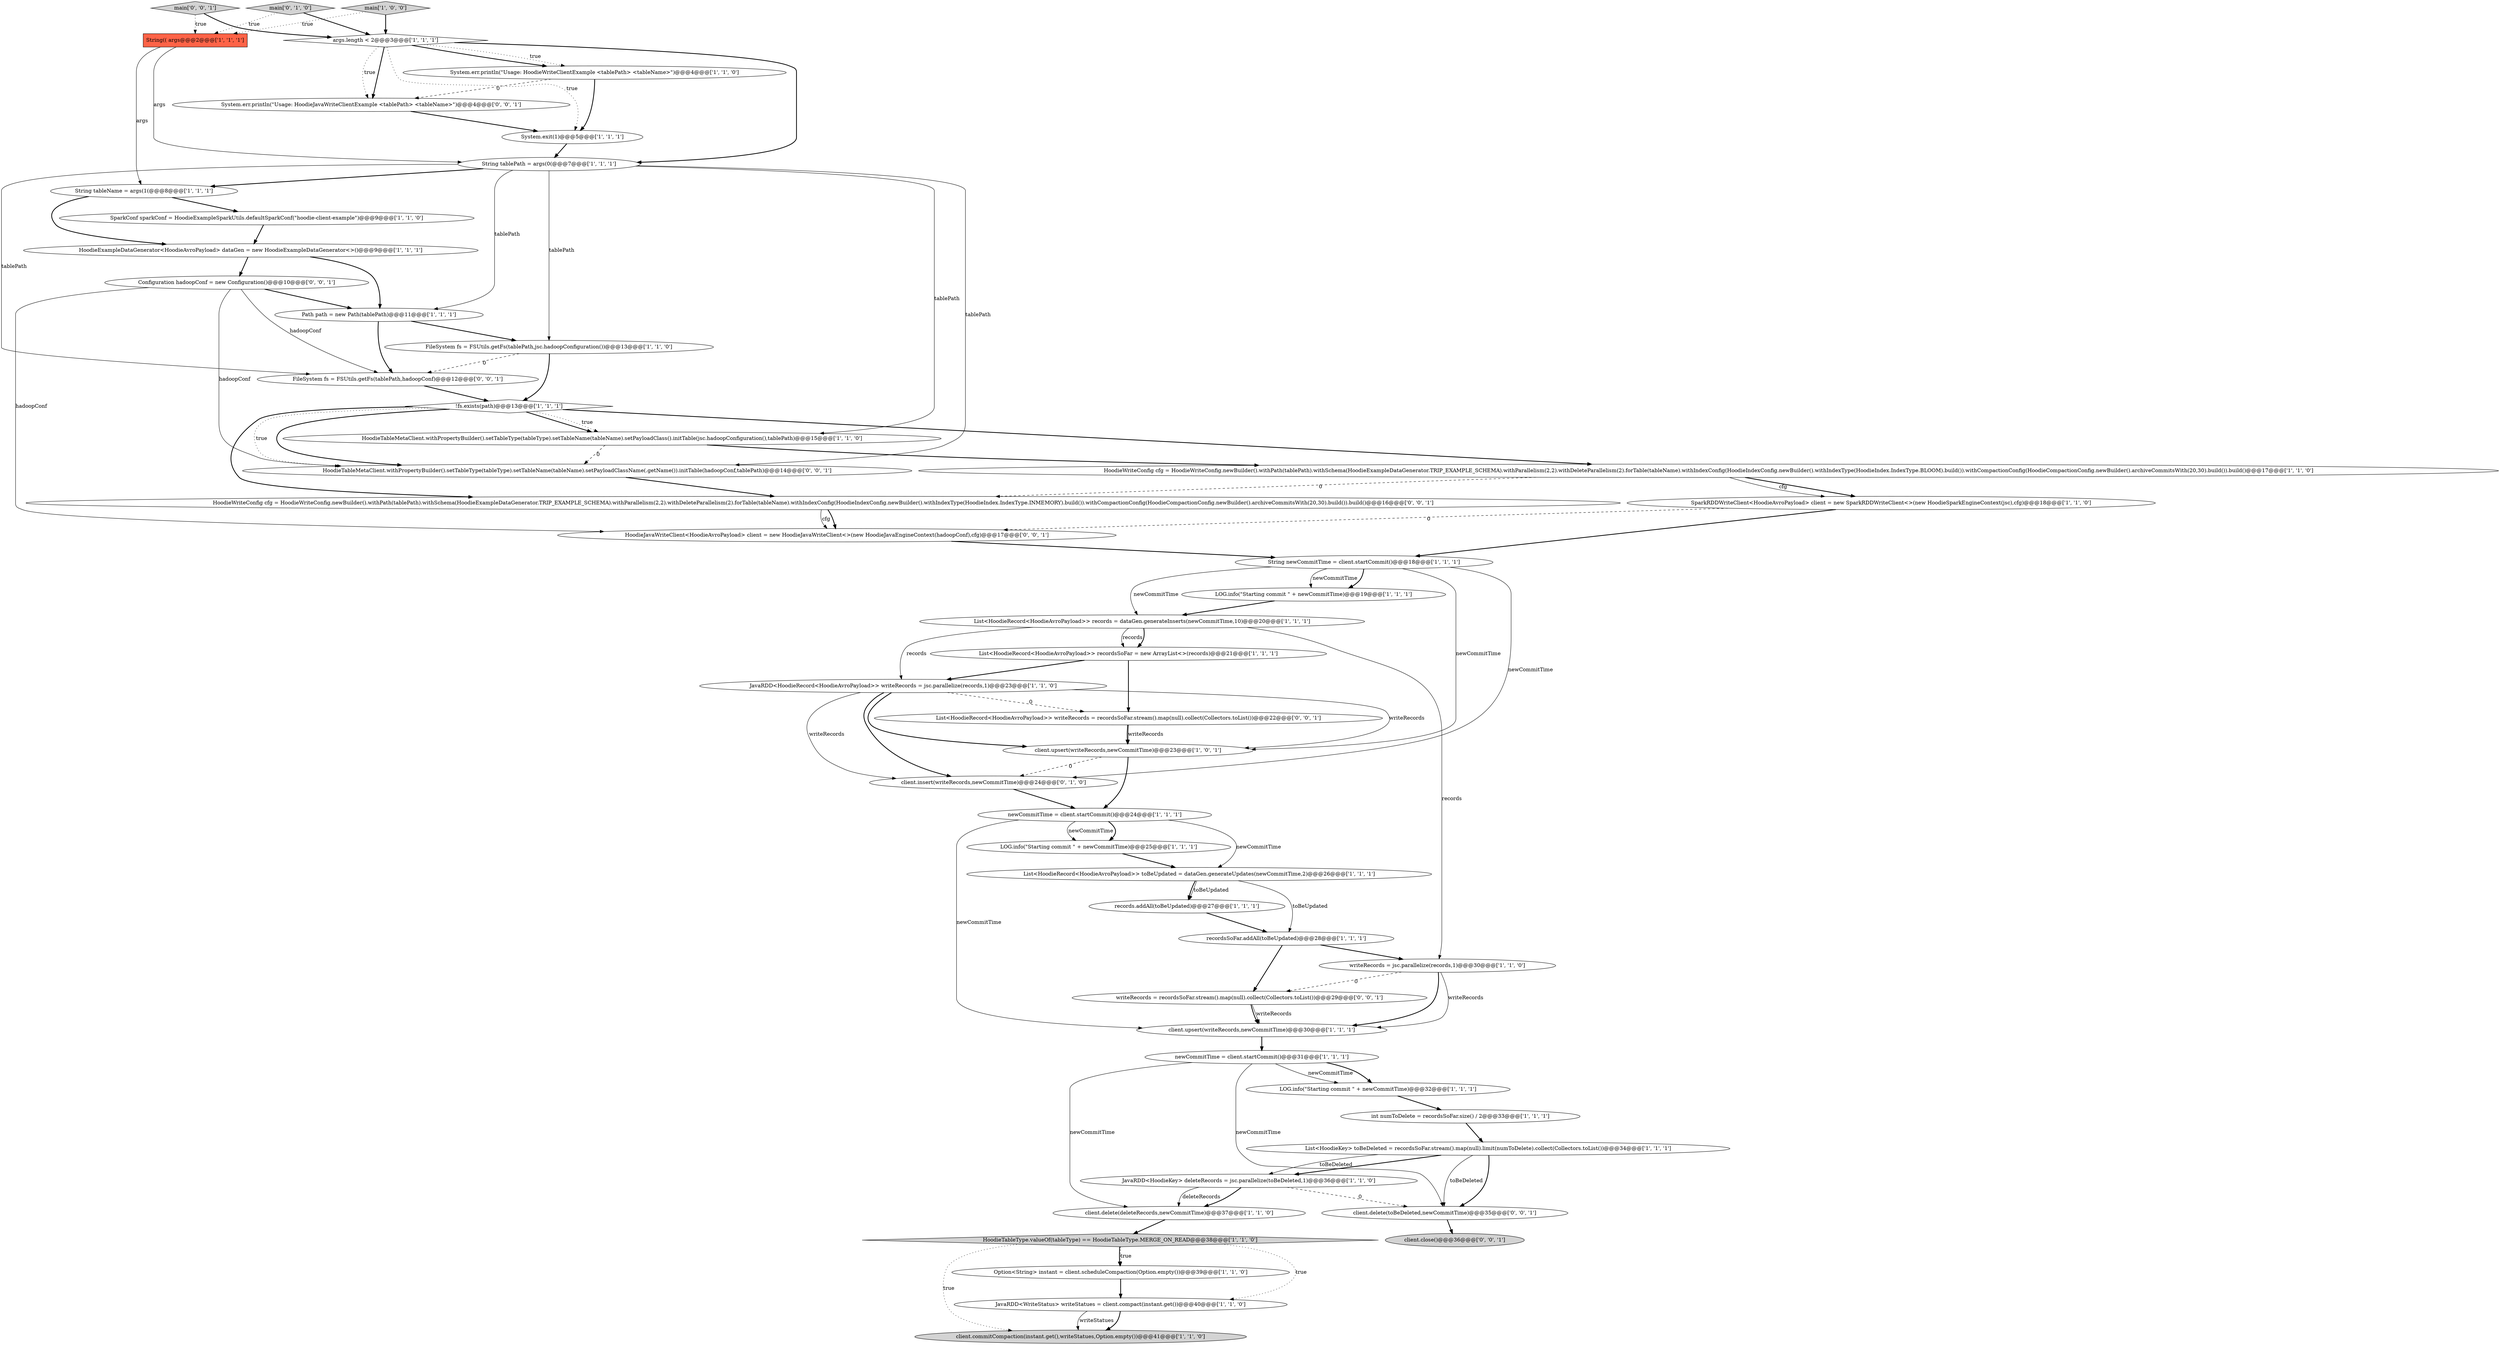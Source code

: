 digraph {
41 [style = filled, label = "FileSystem fs = FSUtils.getFs(tablePath,hadoopConf)@@@12@@@['0', '0', '1']", fillcolor = white, shape = ellipse image = "AAA0AAABBB3BBB"];
44 [style = filled, label = "writeRecords = recordsSoFar.stream().map(null).collect(Collectors.toList())@@@29@@@['0', '0', '1']", fillcolor = white, shape = ellipse image = "AAA0AAABBB3BBB"];
42 [style = filled, label = "Configuration hadoopConf = new Configuration()@@@10@@@['0', '0', '1']", fillcolor = white, shape = ellipse image = "AAA0AAABBB3BBB"];
10 [style = filled, label = "newCommitTime = client.startCommit()@@@31@@@['1', '1', '1']", fillcolor = white, shape = ellipse image = "AAA0AAABBB1BBB"];
16 [style = filled, label = "String newCommitTime = client.startCommit()@@@18@@@['1', '1', '1']", fillcolor = white, shape = ellipse image = "AAA0AAABBB1BBB"];
6 [style = filled, label = "LOG.info(\"Starting commit \" + newCommitTime)@@@25@@@['1', '1', '1']", fillcolor = white, shape = ellipse image = "AAA0AAABBB1BBB"];
12 [style = filled, label = "HoodieTableMetaClient.withPropertyBuilder().setTableType(tableType).setTableName(tableName).setPayloadClass().initTable(jsc.hadoopConfiguration(),tablePath)@@@15@@@['1', '1', '0']", fillcolor = white, shape = ellipse image = "AAA0AAABBB1BBB"];
40 [style = filled, label = "List<HoodieRecord<HoodieAvroPayload>> writeRecords = recordsSoFar.stream().map(null).collect(Collectors.toList())@@@22@@@['0', '0', '1']", fillcolor = white, shape = ellipse image = "AAA0AAABBB3BBB"];
3 [style = filled, label = "System.exit(1)@@@5@@@['1', '1', '1']", fillcolor = white, shape = ellipse image = "AAA0AAABBB1BBB"];
9 [style = filled, label = "String tablePath = args(0(@@@7@@@['1', '1', '1']", fillcolor = white, shape = ellipse image = "AAA0AAABBB1BBB"];
20 [style = filled, label = "LOG.info(\"Starting commit \" + newCommitTime)@@@19@@@['1', '1', '1']", fillcolor = white, shape = ellipse image = "AAA0AAABBB1BBB"];
29 [style = filled, label = "args.length < 2@@@3@@@['1', '1', '1']", fillcolor = white, shape = diamond image = "AAA0AAABBB1BBB"];
49 [style = filled, label = "client.close()@@@36@@@['0', '0', '1']", fillcolor = lightgray, shape = ellipse image = "AAA0AAABBB3BBB"];
18 [style = filled, label = "List<HoodieRecord<HoodieAvroPayload>> toBeUpdated = dataGen.generateUpdates(newCommitTime,2)@@@26@@@['1', '1', '1']", fillcolor = white, shape = ellipse image = "AAA0AAABBB1BBB"];
19 [style = filled, label = "FileSystem fs = FSUtils.getFs(tablePath,jsc.hadoopConfiguration())@@@13@@@['1', '1', '0']", fillcolor = white, shape = ellipse image = "AAA0AAABBB1BBB"];
47 [style = filled, label = "System.err.println(\"Usage: HoodieJavaWriteClientExample <tablePath> <tableName>\")@@@4@@@['0', '0', '1']", fillcolor = white, shape = ellipse image = "AAA0AAABBB3BBB"];
4 [style = filled, label = "int numToDelete = recordsSoFar.size() / 2@@@33@@@['1', '1', '1']", fillcolor = white, shape = ellipse image = "AAA0AAABBB1BBB"];
34 [style = filled, label = "HoodieTableType.valueOf(tableType) == HoodieTableType.MERGE_ON_READ@@@38@@@['1', '1', '0']", fillcolor = lightgray, shape = diamond image = "AAA0AAABBB1BBB"];
24 [style = filled, label = "client.upsert(writeRecords,newCommitTime)@@@30@@@['1', '1', '1']", fillcolor = white, shape = ellipse image = "AAA0AAABBB1BBB"];
46 [style = filled, label = "main['0', '0', '1']", fillcolor = lightgray, shape = diamond image = "AAA0AAABBB3BBB"];
33 [style = filled, label = "client.upsert(writeRecords,newCommitTime)@@@23@@@['1', '0', '1']", fillcolor = white, shape = ellipse image = "AAA0AAABBB1BBB"];
0 [style = filled, label = "SparkConf sparkConf = HoodieExampleSparkUtils.defaultSparkConf(\"hoodie-client-example\")@@@9@@@['1', '1', '0']", fillcolor = white, shape = ellipse image = "AAA0AAABBB1BBB"];
1 [style = filled, label = "JavaRDD<HoodieKey> deleteRecords = jsc.parallelize(toBeDeleted,1)@@@36@@@['1', '1', '0']", fillcolor = white, shape = ellipse image = "AAA0AAABBB1BBB"];
31 [style = filled, label = "writeRecords = jsc.parallelize(records,1)@@@30@@@['1', '1', '0']", fillcolor = white, shape = ellipse image = "AAA0AAABBB1BBB"];
27 [style = filled, label = "Path path = new Path(tablePath)@@@11@@@['1', '1', '1']", fillcolor = white, shape = ellipse image = "AAA0AAABBB1BBB"];
15 [style = filled, label = "HoodieExampleDataGenerator<HoodieAvroPayload> dataGen = new HoodieExampleDataGenerator<>()@@@9@@@['1', '1', '1']", fillcolor = white, shape = ellipse image = "AAA0AAABBB1BBB"];
39 [style = filled, label = "client.insert(writeRecords,newCommitTime)@@@24@@@['0', '1', '0']", fillcolor = white, shape = ellipse image = "AAA1AAABBB2BBB"];
13 [style = filled, label = "LOG.info(\"Starting commit \" + newCommitTime)@@@32@@@['1', '1', '1']", fillcolor = white, shape = ellipse image = "AAA0AAABBB1BBB"];
14 [style = filled, label = "List<HoodieRecord<HoodieAvroPayload>> records = dataGen.generateInserts(newCommitTime,10)@@@20@@@['1', '1', '1']", fillcolor = white, shape = ellipse image = "AAA0AAABBB1BBB"];
36 [style = filled, label = "client.delete(deleteRecords,newCommitTime)@@@37@@@['1', '1', '0']", fillcolor = white, shape = ellipse image = "AAA0AAABBB1BBB"];
8 [style = filled, label = "recordsSoFar.addAll(toBeUpdated)@@@28@@@['1', '1', '1']", fillcolor = white, shape = ellipse image = "AAA0AAABBB1BBB"];
7 [style = filled, label = "SparkRDDWriteClient<HoodieAvroPayload> client = new SparkRDDWriteClient<>(new HoodieSparkEngineContext(jsc),cfg)@@@18@@@['1', '1', '0']", fillcolor = white, shape = ellipse image = "AAA0AAABBB1BBB"];
5 [style = filled, label = "main['1', '0', '0']", fillcolor = lightgray, shape = diamond image = "AAA0AAABBB1BBB"];
2 [style = filled, label = "List<HoodieRecord<HoodieAvroPayload>> recordsSoFar = new ArrayList<>(records)@@@21@@@['1', '1', '1']", fillcolor = white, shape = ellipse image = "AAA0AAABBB1BBB"];
21 [style = filled, label = "!fs.exists(path)@@@13@@@['1', '1', '1']", fillcolor = white, shape = diamond image = "AAA0AAABBB1BBB"];
50 [style = filled, label = "HoodieJavaWriteClient<HoodieAvroPayload> client = new HoodieJavaWriteClient<>(new HoodieJavaEngineContext(hadoopConf),cfg)@@@17@@@['0', '0', '1']", fillcolor = white, shape = ellipse image = "AAA0AAABBB3BBB"];
26 [style = filled, label = "System.err.println(\"Usage: HoodieWriteClientExample <tablePath> <tableName>\")@@@4@@@['1', '1', '0']", fillcolor = white, shape = ellipse image = "AAA0AAABBB1BBB"];
38 [style = filled, label = "main['0', '1', '0']", fillcolor = lightgray, shape = diamond image = "AAA0AAABBB2BBB"];
11 [style = filled, label = "String tableName = args(1(@@@8@@@['1', '1', '1']", fillcolor = white, shape = ellipse image = "AAA0AAABBB1BBB"];
17 [style = filled, label = "List<HoodieKey> toBeDeleted = recordsSoFar.stream().map(null).limit(numToDelete).collect(Collectors.toList())@@@34@@@['1', '1', '1']", fillcolor = white, shape = ellipse image = "AAA0AAABBB1BBB"];
48 [style = filled, label = "client.delete(toBeDeleted,newCommitTime)@@@35@@@['0', '0', '1']", fillcolor = white, shape = ellipse image = "AAA0AAABBB3BBB"];
30 [style = filled, label = "JavaRDD<HoodieRecord<HoodieAvroPayload>> writeRecords = jsc.parallelize(records,1)@@@23@@@['1', '1', '0']", fillcolor = white, shape = ellipse image = "AAA0AAABBB1BBB"];
25 [style = filled, label = "String(( args@@@2@@@['1', '1', '1']", fillcolor = tomato, shape = box image = "AAA0AAABBB1BBB"];
35 [style = filled, label = "HoodieWriteConfig cfg = HoodieWriteConfig.newBuilder().withPath(tablePath).withSchema(HoodieExampleDataGenerator.TRIP_EXAMPLE_SCHEMA).withParallelism(2,2).withDeleteParallelism(2).forTable(tableName).withIndexConfig(HoodieIndexConfig.newBuilder().withIndexType(HoodieIndex.IndexType.BLOOM).build()).withCompactionConfig(HoodieCompactionConfig.newBuilder().archiveCommitsWith(20,30).build()).build()@@@17@@@['1', '1', '0']", fillcolor = white, shape = ellipse image = "AAA0AAABBB1BBB"];
28 [style = filled, label = "newCommitTime = client.startCommit()@@@24@@@['1', '1', '1']", fillcolor = white, shape = ellipse image = "AAA0AAABBB1BBB"];
32 [style = filled, label = "Option<String> instant = client.scheduleCompaction(Option.empty())@@@39@@@['1', '1', '0']", fillcolor = white, shape = ellipse image = "AAA0AAABBB1BBB"];
37 [style = filled, label = "client.commitCompaction(instant.get(),writeStatues,Option.empty())@@@41@@@['1', '1', '0']", fillcolor = lightgray, shape = ellipse image = "AAA0AAABBB1BBB"];
45 [style = filled, label = "HoodieWriteConfig cfg = HoodieWriteConfig.newBuilder().withPath(tablePath).withSchema(HoodieExampleDataGenerator.TRIP_EXAMPLE_SCHEMA).withParallelism(2,2).withDeleteParallelism(2).forTable(tableName).withIndexConfig(HoodieIndexConfig.newBuilder().withIndexType(HoodieIndex.IndexType.INMEMORY).build()).withCompactionConfig(HoodieCompactionConfig.newBuilder().archiveCommitsWith(20,30).build()).build()@@@16@@@['0', '0', '1']", fillcolor = white, shape = ellipse image = "AAA0AAABBB3BBB"];
22 [style = filled, label = "records.addAll(toBeUpdated)@@@27@@@['1', '1', '1']", fillcolor = white, shape = ellipse image = "AAA0AAABBB1BBB"];
23 [style = filled, label = "JavaRDD<WriteStatus> writeStatues = client.compact(instant.get())@@@40@@@['1', '1', '0']", fillcolor = white, shape = ellipse image = "AAA0AAABBB1BBB"];
43 [style = filled, label = "HoodieTableMetaClient.withPropertyBuilder().setTableType(tableType).setTableName(tableName).setPayloadClassName(.getName()).initTable(hadoopConf,tablePath)@@@14@@@['0', '0', '1']", fillcolor = white, shape = ellipse image = "AAA0AAABBB3BBB"];
32->23 [style = bold, label=""];
42->50 [style = solid, label="hadoopConf"];
43->45 [style = bold, label=""];
42->43 [style = solid, label="hadoopConf"];
18->8 [style = solid, label="toBeUpdated"];
8->31 [style = bold, label=""];
24->10 [style = bold, label=""];
10->13 [style = solid, label="newCommitTime"];
21->43 [style = dotted, label="true"];
28->6 [style = bold, label=""];
0->15 [style = bold, label=""];
21->43 [style = bold, label=""];
17->48 [style = solid, label="toBeDeleted"];
30->33 [style = solid, label="writeRecords"];
3->9 [style = bold, label=""];
9->19 [style = solid, label="tablePath"];
12->35 [style = bold, label=""];
19->41 [style = dashed, label="0"];
34->23 [style = dotted, label="true"];
5->29 [style = bold, label=""];
41->21 [style = bold, label=""];
16->33 [style = solid, label="newCommitTime"];
33->39 [style = dashed, label="0"];
50->16 [style = bold, label=""];
1->36 [style = bold, label=""];
14->30 [style = solid, label="records"];
27->19 [style = bold, label=""];
40->33 [style = solid, label="writeRecords"];
47->3 [style = bold, label=""];
9->12 [style = solid, label="tablePath"];
10->48 [style = solid, label="newCommitTime"];
28->18 [style = solid, label="newCommitTime"];
17->1 [style = bold, label=""];
17->1 [style = solid, label="toBeDeleted"];
7->50 [style = dashed, label="0"];
44->24 [style = solid, label="writeRecords"];
7->16 [style = bold, label=""];
4->17 [style = bold, label=""];
25->9 [style = solid, label="args"];
42->41 [style = solid, label="hadoopConf"];
16->39 [style = solid, label="newCommitTime"];
46->25 [style = dotted, label="true"];
10->36 [style = solid, label="newCommitTime"];
30->40 [style = dashed, label="0"];
1->48 [style = dashed, label="0"];
18->22 [style = solid, label="toBeUpdated"];
44->24 [style = bold, label=""];
28->6 [style = solid, label="newCommitTime"];
26->3 [style = bold, label=""];
14->2 [style = solid, label="records"];
21->45 [style = bold, label=""];
17->48 [style = bold, label=""];
27->41 [style = bold, label=""];
9->43 [style = solid, label="tablePath"];
6->18 [style = bold, label=""];
16->14 [style = solid, label="newCommitTime"];
42->27 [style = bold, label=""];
13->4 [style = bold, label=""];
18->22 [style = bold, label=""];
28->24 [style = solid, label="newCommitTime"];
11->0 [style = bold, label=""];
40->33 [style = bold, label=""];
30->39 [style = solid, label="writeRecords"];
11->15 [style = bold, label=""];
29->26 [style = dotted, label="true"];
14->31 [style = solid, label="records"];
35->7 [style = bold, label=""];
46->29 [style = bold, label=""];
31->24 [style = solid, label="writeRecords"];
29->47 [style = bold, label=""];
30->33 [style = bold, label=""];
26->47 [style = dashed, label="0"];
9->41 [style = solid, label="tablePath"];
10->13 [style = bold, label=""];
8->44 [style = bold, label=""];
14->2 [style = bold, label=""];
15->42 [style = bold, label=""];
21->35 [style = bold, label=""];
23->37 [style = bold, label=""];
45->50 [style = bold, label=""];
29->47 [style = dotted, label="true"];
31->44 [style = dashed, label="0"];
30->39 [style = bold, label=""];
38->25 [style = dotted, label="true"];
29->9 [style = bold, label=""];
1->36 [style = solid, label="deleteRecords"];
48->49 [style = bold, label=""];
22->8 [style = bold, label=""];
9->11 [style = bold, label=""];
45->50 [style = solid, label="cfg"];
35->7 [style = solid, label="cfg"];
39->28 [style = bold, label=""];
25->11 [style = solid, label="args"];
38->29 [style = bold, label=""];
9->27 [style = solid, label="tablePath"];
33->28 [style = bold, label=""];
21->12 [style = bold, label=""];
15->27 [style = bold, label=""];
19->21 [style = bold, label=""];
34->32 [style = dotted, label="true"];
36->34 [style = bold, label=""];
35->45 [style = dashed, label="0"];
2->40 [style = bold, label=""];
23->37 [style = solid, label="writeStatues"];
34->37 [style = dotted, label="true"];
2->30 [style = bold, label=""];
16->20 [style = bold, label=""];
16->20 [style = solid, label="newCommitTime"];
5->25 [style = dotted, label="true"];
31->24 [style = bold, label=""];
21->12 [style = dotted, label="true"];
20->14 [style = bold, label=""];
29->3 [style = dotted, label="true"];
12->43 [style = dashed, label="0"];
34->32 [style = bold, label=""];
29->26 [style = bold, label=""];
}
